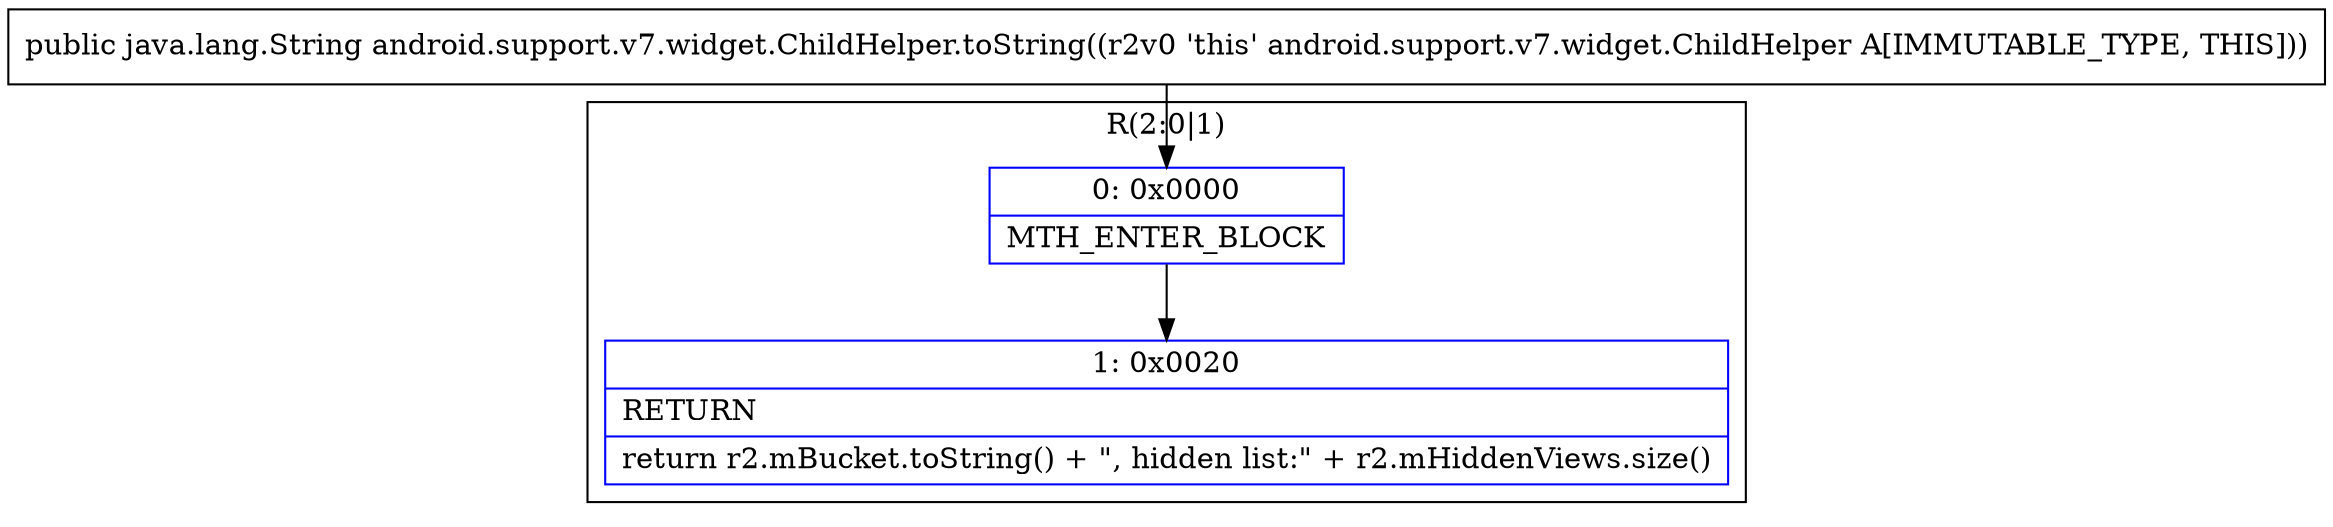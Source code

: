 digraph "CFG forandroid.support.v7.widget.ChildHelper.toString()Ljava\/lang\/String;" {
subgraph cluster_Region_1811116414 {
label = "R(2:0|1)";
node [shape=record,color=blue];
Node_0 [shape=record,label="{0\:\ 0x0000|MTH_ENTER_BLOCK\l}"];
Node_1 [shape=record,label="{1\:\ 0x0020|RETURN\l|return r2.mBucket.toString() + \", hidden list:\" + r2.mHiddenViews.size()\l}"];
}
MethodNode[shape=record,label="{public java.lang.String android.support.v7.widget.ChildHelper.toString((r2v0 'this' android.support.v7.widget.ChildHelper A[IMMUTABLE_TYPE, THIS])) }"];
MethodNode -> Node_0;
Node_0 -> Node_1;
}

